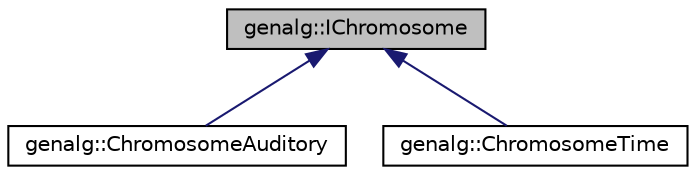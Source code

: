 digraph "genalg::IChromosome"
{
 // LATEX_PDF_SIZE
  edge [fontname="Helvetica",fontsize="10",labelfontname="Helvetica",labelfontsize="10"];
  node [fontname="Helvetica",fontsize="10",shape=record];
  Node1 [label="genalg::IChromosome",height=0.2,width=0.4,color="black", fillcolor="grey75", style="filled", fontcolor="black",tooltip="Chromosome interface."];
  Node1 -> Node2 [dir="back",color="midnightblue",fontsize="10",style="solid",fontname="Helvetica"];
  Node2 [label="genalg::ChromosomeAuditory",height=0.2,width=0.4,color="black", fillcolor="white", style="filled",URL="$classgenalg_1_1ChromosomeAuditory.html",tooltip="Auditory chromosome."];
  Node1 -> Node3 [dir="back",color="midnightblue",fontsize="10",style="solid",fontname="Helvetica"];
  Node3 [label="genalg::ChromosomeTime",height=0.2,width=0.4,color="black", fillcolor="white", style="filled",URL="$classgenalg_1_1ChromosomeTime.html",tooltip="Time chromosome."];
}
